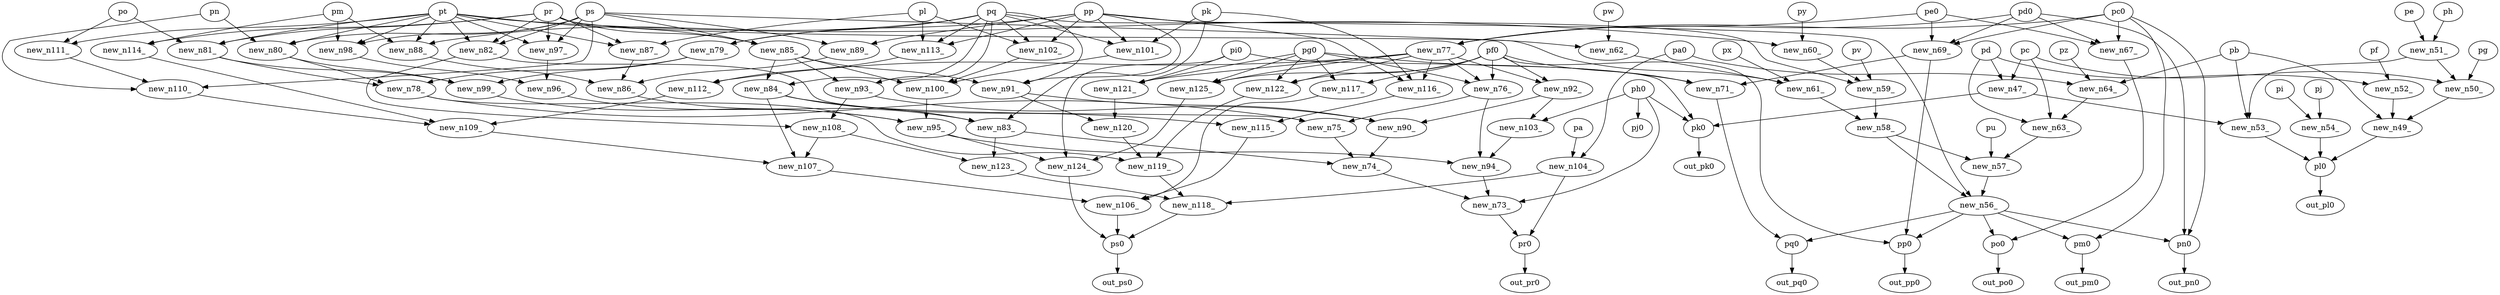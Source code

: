 digraph G {
    "ph0" -> "pk0";
    "pi0" -> "pk0";
    "new_n47_" -> "pk0";
    "pc" -> "new_n47_";
    "pd" -> "new_n47_";
    "new_n53_" -> "pl0";
    "new_n49_" -> "pl0";
    "new_n54_" -> "pl0";
    "pb" -> "new_n49_";
    "new_n52_" -> "new_n49_";
    "new_n50_" -> "new_n49_";
    "pc" -> "new_n50_";
    "pg" -> "new_n50_";
    "new_n51_" -> "new_n50_";
    "pe" -> "new_n51_";
    "ph" -> "new_n51_";
    "pd" -> "new_n52_";
    "pf" -> "new_n52_";
    "new_n47_" -> "new_n53_";
    "new_n51_" -> "new_n53_";
    "pb" -> "new_n53_";
    "pj" -> "new_n54_";
    "pi" -> "new_n54_";
    "pc0" -> "pm0";
    "new_n56_" -> "pm0";
    "pp" -> "new_n56_";
    "new_n58_" -> "new_n56_";
    "new_n57_" -> "new_n56_";
    "pu" -> "new_n57_";
    "new_n58_" -> "new_n57_";
    "new_n63_" -> "new_n57_";
    "new_n59_" -> "new_n58_";
    "new_n61_" -> "new_n58_";
    "pv" -> "new_n59_";
    "pq" -> "new_n59_";
    "new_n60_" -> "new_n59_";
    "pt" -> "new_n60_";
    "py" -> "new_n60_";
    "px" -> "new_n61_";
    "ps" -> "new_n61_";
    "new_n62_" -> "new_n61_";
    "pr" -> "new_n62_";
    "pw" -> "new_n62_";
    "pd" -> "new_n63_";
    "pc" -> "new_n63_";
    "new_n64_" -> "new_n63_";
    "pa0" -> "new_n64_";
    "pz" -> "new_n64_";
    "pb" -> "new_n64_";
    "pc0" -> "pn0";
    "pd0" -> "pn0";
    "new_n56_" -> "pn0";
    "new_n56_" -> "po0";
    "new_n67_" -> "po0";
    "pc0" -> "new_n67_";
    "pd0" -> "new_n67_";
    "pe0" -> "new_n67_";
    "new_n69_" -> "pp0";
    "pf0" -> "pp0";
    "new_n56_" -> "pp0";
    "pc0" -> "new_n69_";
    "pd0" -> "new_n69_";
    "pe0" -> "new_n69_";
    "new_n56_" -> "pq0";
    "new_n71_" -> "pq0";
    "new_n69_" -> "new_n71_";
    "pf0" -> "new_n71_";
    "pg0" -> "new_n71_";
    "new_n73_" -> "pr0";
    "new_n104_" -> "pr0";
    "ph0" -> "new_n73_";
    "new_n74_" -> "new_n73_";
    "new_n94_" -> "new_n73_";
    "new_n75_" -> "new_n74_";
    "new_n83_" -> "new_n74_";
    "new_n90_" -> "new_n74_";
    "new_n78_" -> "new_n75_";
    "new_n82_" -> "new_n75_";
    "new_n76_" -> "new_n75_";
    "pf0" -> "new_n76_";
    "new_n77_" -> "new_n76_";
    "pg0" -> "new_n76_";
    "pd0" -> "new_n77_";
    "pc0" -> "new_n77_";
    "pe0" -> "new_n77_";
    "new_n80_" -> "new_n78_";
    "new_n79_" -> "new_n78_";
    "new_n81_" -> "new_n78_";
    "pp" -> "new_n79_";
    "pq" -> "new_n79_";
    "pn" -> "new_n80_";
    "pt" -> "new_n80_";
    "ps" -> "new_n80_";
    "po" -> "new_n81_";
    "pt" -> "new_n81_";
    "pr" -> "new_n81_";
    "pr" -> "new_n82_";
    "ps" -> "new_n82_";
    "pt" -> "new_n82_";
    "pk" -> "new_n83_";
    "new_n84_" -> "new_n83_";
    "new_n86_" -> "new_n83_";
    "new_n85_" -> "new_n84_";
    "pq" -> "new_n84_";
    "pr" -> "new_n85_";
    "ps" -> "new_n85_";
    "pt" -> "new_n85_";
    "new_n88_" -> "new_n86_";
    "new_n87_" -> "new_n86_";
    "new_n89_" -> "new_n86_";
    "pl" -> "new_n87_";
    "pt" -> "new_n87_";
    "pr" -> "new_n87_";
    "pm" -> "new_n88_";
    "pt" -> "new_n88_";
    "pq" -> "new_n88_";
    "pp" -> "new_n89_";
    "ps" -> "new_n89_";
    "new_n91_" -> "new_n90_";
    "new_n92_" -> "new_n90_";
    "new_n93_" -> "new_n90_";
    "pq" -> "new_n91_";
    "new_n85_" -> "new_n91_";
    "pp" -> "new_n91_";
    "new_n77_" -> "new_n92_";
    "pf0" -> "new_n92_";
    "new_n85_" -> "new_n93_";
    "pq" -> "new_n93_";
    "new_n95_" -> "new_n94_";
    "new_n103_" -> "new_n94_";
    "new_n76_" -> "new_n94_";
    "new_n99_" -> "new_n95_";
    "new_n96_" -> "new_n95_";
    "new_n100_" -> "new_n95_";
    "new_n97_" -> "new_n96_";
    "new_n98_" -> "new_n96_";
    "ps" -> "new_n97_";
    "pt" -> "new_n97_";
    "pr" -> "new_n97_";
    "ps" -> "new_n98_";
    "pt" -> "new_n98_";
    "pm" -> "new_n98_";
    "new_n81_" -> "new_n99_";
    "new_n80_" -> "new_n99_";
    "new_n79_" -> "new_n99_";
    "new_n101_" -> "new_n100_";
    "new_n85_" -> "new_n100_";
    "new_n102_" -> "new_n100_";
    "pk" -> "new_n101_";
    "pp" -> "new_n101_";
    "pq" -> "new_n101_";
    "pp" -> "new_n102_";
    "pl" -> "new_n102_";
    "pq" -> "new_n102_";
    "new_n92_" -> "new_n103_";
    "ph0" -> "new_n103_";
    "pa0" -> "new_n104_";
    "pa" -> "new_n104_";
    "new_n124_" -> "ps0";
    "new_n106_" -> "ps0";
    "new_n118_" -> "ps0";
    "new_n115_" -> "new_n106_";
    "new_n107_" -> "new_n106_";
    "new_n117_" -> "new_n106_";
    "new_n84_" -> "new_n107_";
    "new_n109_" -> "new_n107_";
    "new_n108_" -> "new_n107_";
    "new_n93_" -> "new_n108_";
    "new_n82_" -> "new_n108_";
    "new_n114_" -> "new_n109_";
    "new_n112_" -> "new_n109_";
    "new_n110_" -> "new_n109_";
    "pn" -> "new_n110_";
    "ps" -> "new_n110_";
    "new_n111_" -> "new_n110_";
    "pt" -> "new_n111_";
    "po" -> "new_n111_";
    "new_n77_" -> "new_n112_";
    "new_n113_" -> "new_n112_";
    "pl" -> "new_n113_";
    "pq" -> "new_n113_";
    "pp" -> "new_n113_";
    "pr" -> "new_n114_";
    "pm" -> "new_n114_";
    "new_n84_" -> "new_n115_";
    "new_n116_" -> "new_n115_";
    "pp" -> "new_n116_";
    "new_n77_" -> "new_n116_";
    "pk" -> "new_n116_";
    "pf0" -> "new_n117_";
    "pg0" -> "new_n117_";
    "new_n123_" -> "new_n118_";
    "new_n119_" -> "new_n118_";
    "new_n104_" -> "new_n118_";
    "new_n78_" -> "new_n119_";
    "new_n122_" -> "new_n119_";
    "new_n120_" -> "new_n119_";
    "new_n91_" -> "new_n120_";
    "new_n121_" -> "new_n120_";
    "pg0" -> "new_n121_";
    "new_n77_" -> "new_n121_";
    "pi0" -> "new_n121_";
    "pg0" -> "new_n122_";
    "new_n77_" -> "new_n122_";
    "pf0" -> "new_n122_";
    "new_n83_" -> "new_n123_";
    "new_n108_" -> "new_n123_";
    "new_n125_" -> "new_n124_";
    "new_n95_" -> "new_n124_";
    "pi0" -> "new_n124_";
    "new_n77_" -> "new_n125_";
    "pf0" -> "new_n125_";
    "pg0" -> "new_n125_";
    "ph0" -> "pj0";
    "pk0" -> "out_pk0";
    "pl0" -> "out_pl0";
    "pm0" -> "out_pm0";
    "pn0" -> "out_pn0";
    "po0" -> "out_po0";
    "pp0" -> "out_pp0";
    "pq0" -> "out_pq0";
    "pr0" -> "out_pr0";
    "ps0" -> "out_ps0";
}
